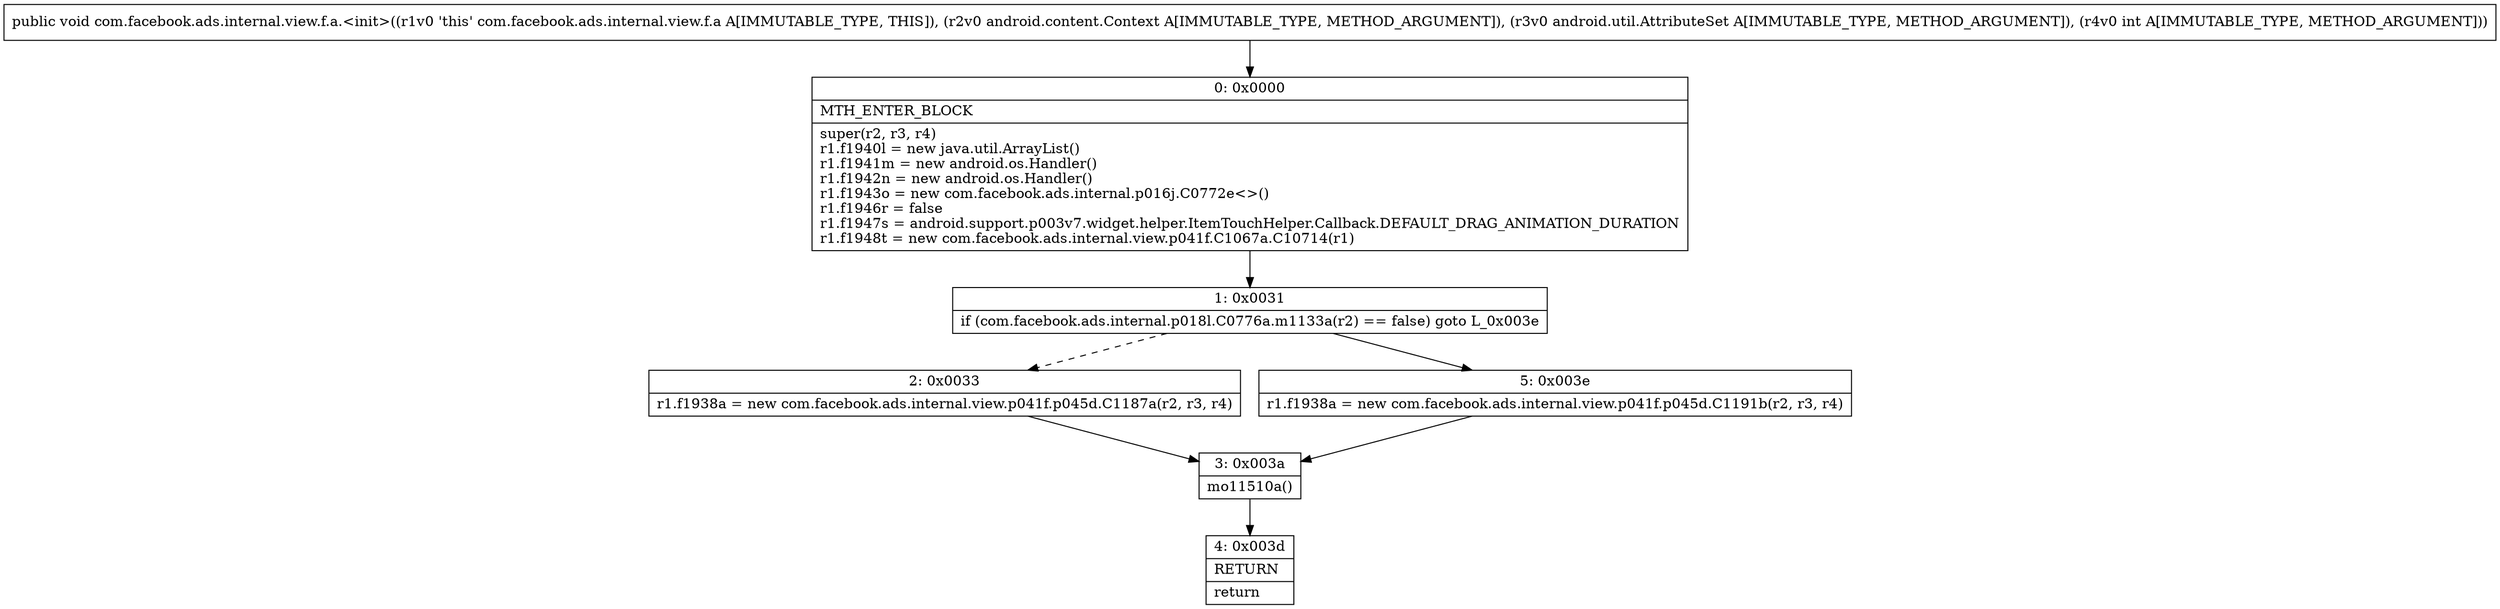 digraph "CFG forcom.facebook.ads.internal.view.f.a.\<init\>(Landroid\/content\/Context;Landroid\/util\/AttributeSet;I)V" {
Node_0 [shape=record,label="{0\:\ 0x0000|MTH_ENTER_BLOCK\l|super(r2, r3, r4)\lr1.f1940l = new java.util.ArrayList()\lr1.f1941m = new android.os.Handler()\lr1.f1942n = new android.os.Handler()\lr1.f1943o = new com.facebook.ads.internal.p016j.C0772e\<\>()\lr1.f1946r = false\lr1.f1947s = android.support.p003v7.widget.helper.ItemTouchHelper.Callback.DEFAULT_DRAG_ANIMATION_DURATION\lr1.f1948t = new com.facebook.ads.internal.view.p041f.C1067a.C10714(r1)\l}"];
Node_1 [shape=record,label="{1\:\ 0x0031|if (com.facebook.ads.internal.p018l.C0776a.m1133a(r2) == false) goto L_0x003e\l}"];
Node_2 [shape=record,label="{2\:\ 0x0033|r1.f1938a = new com.facebook.ads.internal.view.p041f.p045d.C1187a(r2, r3, r4)\l}"];
Node_3 [shape=record,label="{3\:\ 0x003a|mo11510a()\l}"];
Node_4 [shape=record,label="{4\:\ 0x003d|RETURN\l|return\l}"];
Node_5 [shape=record,label="{5\:\ 0x003e|r1.f1938a = new com.facebook.ads.internal.view.p041f.p045d.C1191b(r2, r3, r4)\l}"];
MethodNode[shape=record,label="{public void com.facebook.ads.internal.view.f.a.\<init\>((r1v0 'this' com.facebook.ads.internal.view.f.a A[IMMUTABLE_TYPE, THIS]), (r2v0 android.content.Context A[IMMUTABLE_TYPE, METHOD_ARGUMENT]), (r3v0 android.util.AttributeSet A[IMMUTABLE_TYPE, METHOD_ARGUMENT]), (r4v0 int A[IMMUTABLE_TYPE, METHOD_ARGUMENT])) }"];
MethodNode -> Node_0;
Node_0 -> Node_1;
Node_1 -> Node_2[style=dashed];
Node_1 -> Node_5;
Node_2 -> Node_3;
Node_3 -> Node_4;
Node_5 -> Node_3;
}

